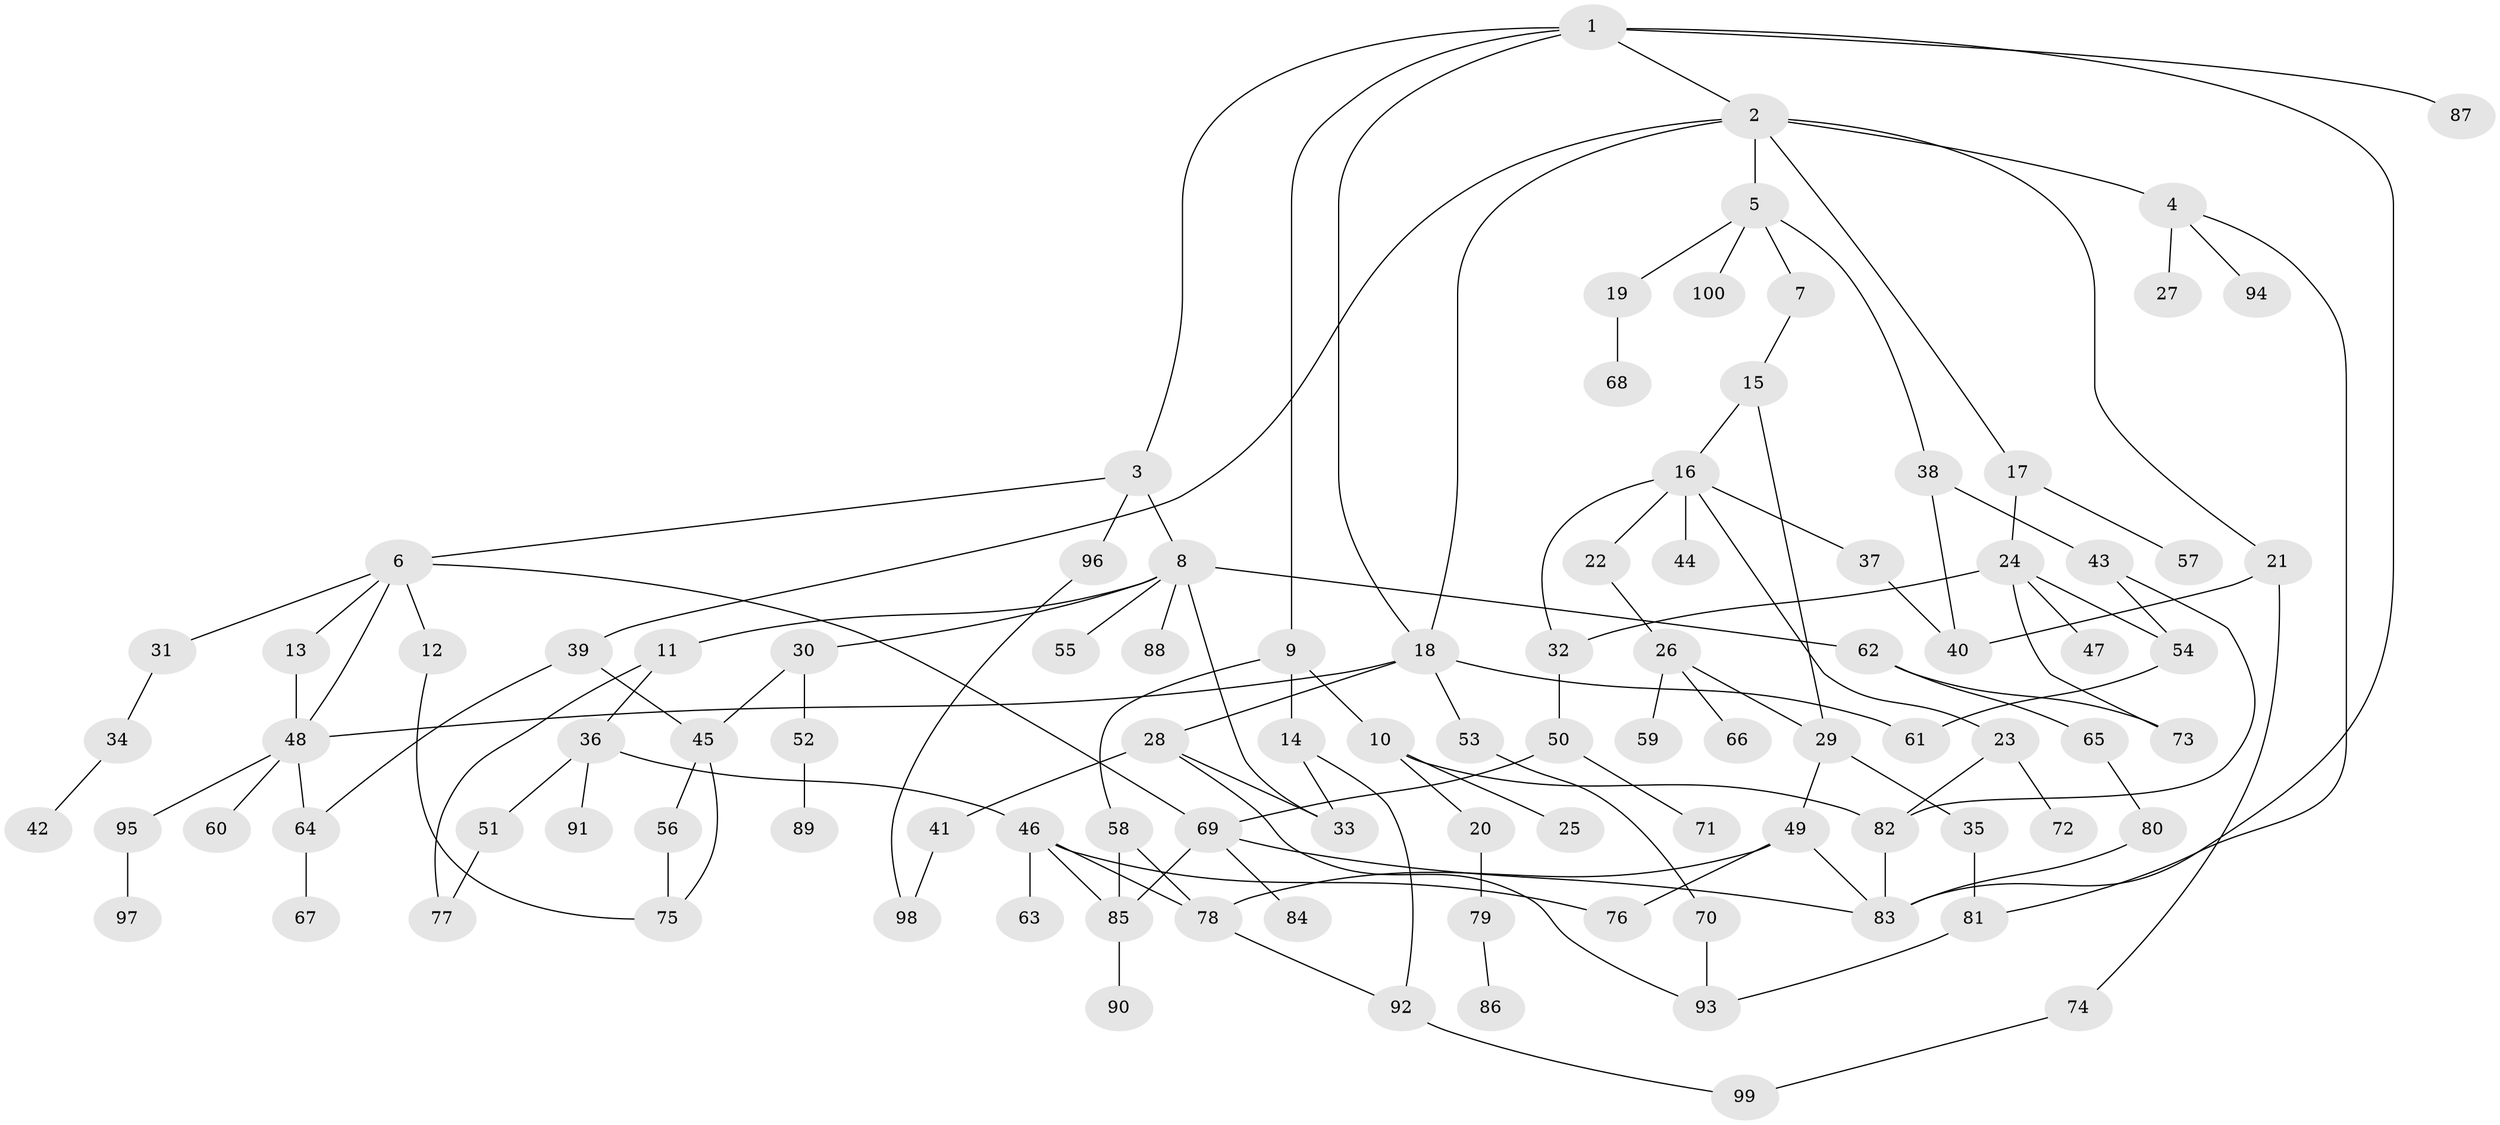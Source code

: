 // coarse degree distribution, {5: 0.08823529411764706, 8: 0.029411764705882353, 4: 0.11764705882352941, 3: 0.1323529411764706, 6: 0.058823529411764705, 2: 0.29411764705882354, 7: 0.029411764705882353, 1: 0.25}
// Generated by graph-tools (version 1.1) at 2025/51/02/27/25 19:51:37]
// undirected, 100 vertices, 134 edges
graph export_dot {
graph [start="1"]
  node [color=gray90,style=filled];
  1;
  2;
  3;
  4;
  5;
  6;
  7;
  8;
  9;
  10;
  11;
  12;
  13;
  14;
  15;
  16;
  17;
  18;
  19;
  20;
  21;
  22;
  23;
  24;
  25;
  26;
  27;
  28;
  29;
  30;
  31;
  32;
  33;
  34;
  35;
  36;
  37;
  38;
  39;
  40;
  41;
  42;
  43;
  44;
  45;
  46;
  47;
  48;
  49;
  50;
  51;
  52;
  53;
  54;
  55;
  56;
  57;
  58;
  59;
  60;
  61;
  62;
  63;
  64;
  65;
  66;
  67;
  68;
  69;
  70;
  71;
  72;
  73;
  74;
  75;
  76;
  77;
  78;
  79;
  80;
  81;
  82;
  83;
  84;
  85;
  86;
  87;
  88;
  89;
  90;
  91;
  92;
  93;
  94;
  95;
  96;
  97;
  98;
  99;
  100;
  1 -- 2;
  1 -- 3;
  1 -- 9;
  1 -- 18;
  1 -- 87;
  1 -- 83;
  2 -- 4;
  2 -- 5;
  2 -- 17;
  2 -- 21;
  2 -- 39;
  2 -- 18;
  3 -- 6;
  3 -- 8;
  3 -- 96;
  4 -- 27;
  4 -- 81;
  4 -- 94;
  5 -- 7;
  5 -- 19;
  5 -- 38;
  5 -- 100;
  6 -- 12;
  6 -- 13;
  6 -- 31;
  6 -- 69;
  6 -- 48;
  7 -- 15;
  8 -- 11;
  8 -- 30;
  8 -- 33;
  8 -- 55;
  8 -- 62;
  8 -- 88;
  9 -- 10;
  9 -- 14;
  9 -- 58;
  10 -- 20;
  10 -- 25;
  10 -- 82;
  11 -- 36;
  11 -- 77;
  12 -- 75;
  13 -- 48;
  14 -- 92;
  14 -- 33;
  15 -- 16;
  15 -- 29;
  16 -- 22;
  16 -- 23;
  16 -- 32;
  16 -- 37;
  16 -- 44;
  17 -- 24;
  17 -- 57;
  18 -- 28;
  18 -- 48;
  18 -- 53;
  18 -- 61;
  19 -- 68;
  20 -- 79;
  21 -- 40;
  21 -- 74;
  22 -- 26;
  23 -- 72;
  23 -- 82;
  24 -- 47;
  24 -- 54;
  24 -- 73;
  24 -- 32;
  26 -- 29;
  26 -- 59;
  26 -- 66;
  28 -- 41;
  28 -- 93;
  28 -- 33;
  29 -- 35;
  29 -- 49;
  30 -- 52;
  30 -- 45;
  31 -- 34;
  32 -- 50;
  34 -- 42;
  35 -- 81;
  36 -- 46;
  36 -- 51;
  36 -- 91;
  37 -- 40;
  38 -- 43;
  38 -- 40;
  39 -- 45;
  39 -- 64;
  41 -- 98;
  43 -- 82;
  43 -- 54;
  45 -- 56;
  45 -- 75;
  46 -- 63;
  46 -- 78;
  46 -- 85;
  46 -- 76;
  48 -- 60;
  48 -- 64;
  48 -- 95;
  49 -- 76;
  49 -- 83;
  49 -- 78;
  50 -- 71;
  50 -- 69;
  51 -- 77;
  52 -- 89;
  53 -- 70;
  54 -- 61;
  56 -- 75;
  58 -- 85;
  58 -- 78;
  62 -- 65;
  62 -- 73;
  64 -- 67;
  65 -- 80;
  69 -- 84;
  69 -- 85;
  69 -- 83;
  70 -- 93;
  74 -- 99;
  78 -- 92;
  79 -- 86;
  80 -- 83;
  81 -- 93;
  82 -- 83;
  85 -- 90;
  92 -- 99;
  95 -- 97;
  96 -- 98;
}
